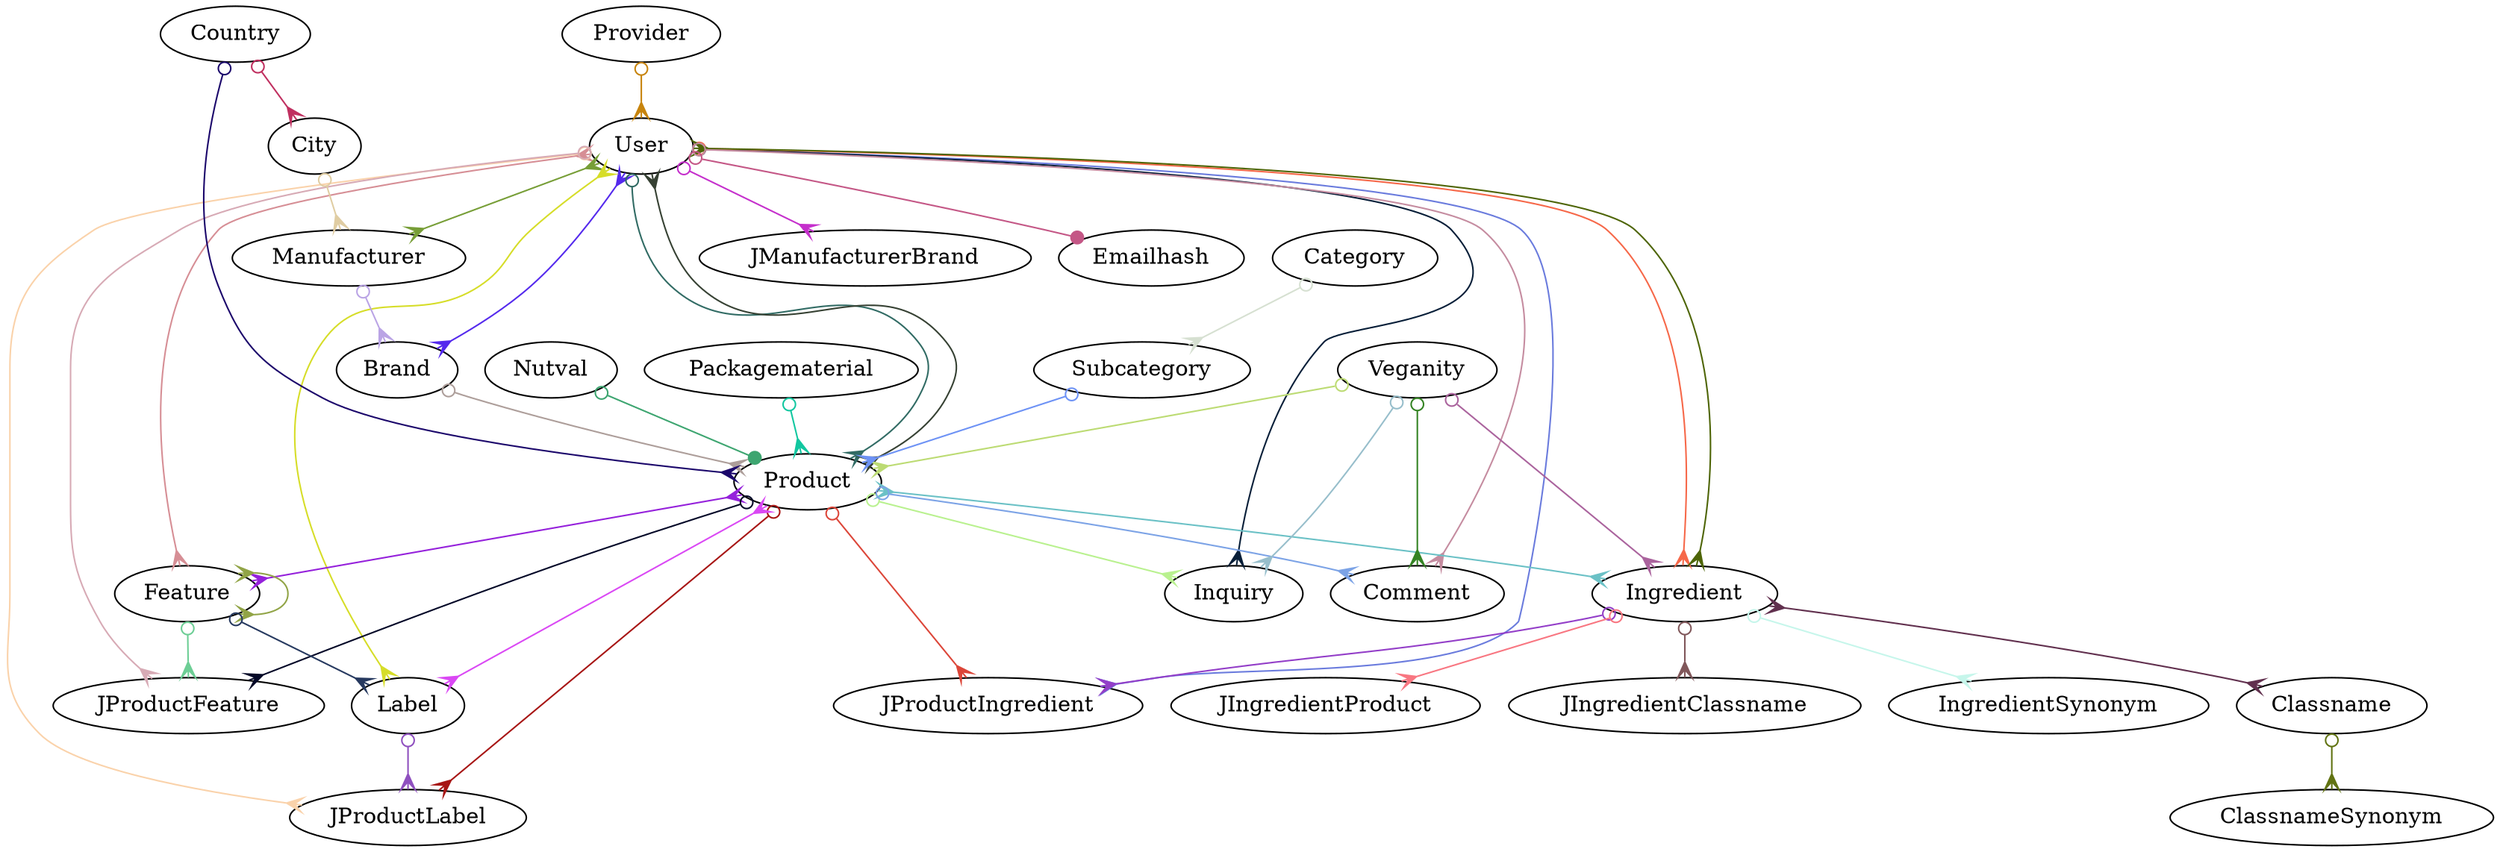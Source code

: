 digraph models_diagram {
	graph[overlap=false, splines=true]
//	_diagram_info [shape="plaintext", label="Models diagram\lDate: Aug 28 2013 - 22:26\lMigration version: 20130809113045\lGenerated by RailRoady 1.1.1\lhttp://railroady.prestonlee.com\l", fontsize=13]

	"User" []
	"Category" []
	"Brand" []
	"JProductIngredient" []
	"Inquiry" []
	"Country" []
	"Product" []
	"Feature" []
	"Classname" []
	"Ingredient" []
	"JProductLabel" []
	"Veganity" []
	"JIngredientClassname" []
	"JManufacturerBrand" []
	"ClassnameSynonym" []
	"Comment" []
	"IngredientSynonym" []
	"Emailhash" []
	"Provider" []
	"Subcategory" []
	"City" []
	"Nutval" []
	"JIngredientProduct" []
	"Manufacturer" []
	"JProductFeature" []
	"Packagematerial" []
	"Label" []
	"User" -> "Product" [arrowtail=odot, arrowhead=crow, dir=both color="#316B64"]
	"User" -> "Ingredient" [arrowtail=odot, arrowhead=crow, dir=both color="#F66849"]
	"User" -> "Inquiry" [arrowtail=odot, arrowhead=crow, dir=both color="#071E38"]
	"User" -> "Comment" [arrowtail=odot, arrowhead=crow, dir=both color="#C58CA0"]
	"User" -> "JProductIngredient" [arrowtail=odot, arrowhead=crow, dir=both color="#6A7BDD"]
	"User" -> "JManufacturerBrand" [arrowtail=odot, arrowhead=crow, dir=both color="#C52FCC"]
	"User" -> "JProductLabel" [arrowtail=odot, arrowhead=crow, dir=both color="#FAD2AA"]
	"User" -> "JProductFeature" [arrowtail=odot, arrowhead=crow, dir=both color="#D7AAB5"]
	"User" -> "Product" [arrowtail=crow, arrowhead=crow, dir=both color="#364133"]
	"User" -> "Ingredient" [arrowtail=crow, arrowhead=crow, dir=both color="#4E6507"]
	"User" -> "Label" [arrowtail=crow, arrowhead=crow, dir=both color="#D6DD28"]
	"User" -> "Feature" [arrowtail=crow, arrowhead=crow, dir=both color="#D68E95"]
	"User" -> "Manufacturer" [arrowtail=crow, arrowhead=crow, dir=both color="#779E37"]
	"User" -> "Brand" [arrowtail=crow, arrowhead=crow, dir=both color="#5429ED"]
	"User" -> "Emailhash" [arrowtail=odot, arrowhead=dot, dir=both color="#C45786"]
	"Category" -> "Subcategory" [arrowtail=odot, arrowhead=crow, dir=both color="#D6E0D1"]
	"Brand" -> "Product" [arrowtail=odot, arrowhead=crow, dir=both color="#AD9E9A"]
	"Country" -> "Product" [arrowtail=odot, arrowhead=crow, dir=both color="#1B076B"]
	"Country" -> "City" [arrowtail=odot, arrowhead=crow, dir=both color="#C03060"]
	"Product" -> "JProductIngredient" [arrowtail=odot, arrowhead=crow, dir=both color="#DC4639"]
	"Product" -> "Ingredient" [arrowtail=crow, arrowhead=crow, dir=both color="#6BC1C6"]
	"Product" -> "JProductLabel" [arrowtail=odot, arrowhead=crow, dir=both color="#A71514"]
	"Product" -> "Label" [arrowtail=crow, arrowhead=crow, dir=both color="#DA48F4"]
	"Product" -> "JProductFeature" [arrowtail=odot, arrowhead=crow, dir=both color="#040827"]
	"Product" -> "Feature" [arrowtail=crow, arrowhead=crow, dir=both color="#9521DB"]
	"Product" -> "Comment" [arrowtail=odot, arrowhead=crow, dir=both color="#7CA3E6"]
	"Product" -> "Inquiry" [arrowtail=odot, arrowhead=crow, dir=both color="#B9F18F"]
	"Feature" -> "Label" [arrowtail=odot, arrowhead=crow, dir=both color="#26395F"]
	"Feature" -> "JProductFeature" [arrowtail=odot, arrowhead=crow, dir=both color="#6DCE95"]
	"Feature" -> "Feature" [arrowtail=crow, arrowhead=crow, dir=both color="#91A446"]
	"Classname" -> "ClassnameSynonym" [arrowtail=odot, arrowhead=crow, dir=both color="#617312"]
	"Ingredient" -> "JProductIngredient" [arrowtail=odot, arrowhead=crow, dir=both color="#933EC8"]
	"Ingredient" -> "JIngredientProduct" [arrowtail=odot, arrowhead=crow, dir=both color="#F87681"]
	"Ingredient" -> "IngredientSynonym" [arrowtail=odot, arrowhead=crow, dir=both color="#C6F6EB"]
	"Ingredient" -> "JIngredientClassname" [arrowtail=odot, arrowhead=crow, dir=both color="#80575A"]
	"Ingredient" -> "Classname" [arrowtail=crow, arrowhead=crow, dir=both color="#61304E"]
	"Veganity" -> "Product" [arrowtail=odot, arrowhead=crow, dir=both color="#BCDB73"]
	"Veganity" -> "Ingredient" [arrowtail=odot, arrowhead=crow, dir=both color="#AA639D"]
	"Veganity" -> "Inquiry" [arrowtail=odot, arrowhead=crow, dir=both color="#97BECB"]
	"Veganity" -> "Comment" [arrowtail=odot, arrowhead=crow, dir=both color="#348323"]
	"Provider" -> "User" [arrowtail=odot, arrowhead=crow, dir=both color="#C7840D"]
	"Subcategory" -> "Product" [arrowtail=odot, arrowhead=crow, dir=both color="#6D92F5"]
	"City" -> "Manufacturer" [arrowtail=odot, arrowhead=crow, dir=both color="#E0CDA3"]
	"Nutval" -> "Product" [arrowtail=odot, arrowhead=dot, dir=both color="#3DA570"]
	"Manufacturer" -> "Brand" [arrowtail=odot, arrowhead=crow, dir=both color="#BAA4E5"]
	"Packagematerial" -> "Product" [arrowtail=odot, arrowhead=crow, dir=both color="#12C7A0"]
	"Label" -> "JProductLabel" [arrowtail=odot, arrowhead=crow, dir=both color="#8F50BF"]
}

